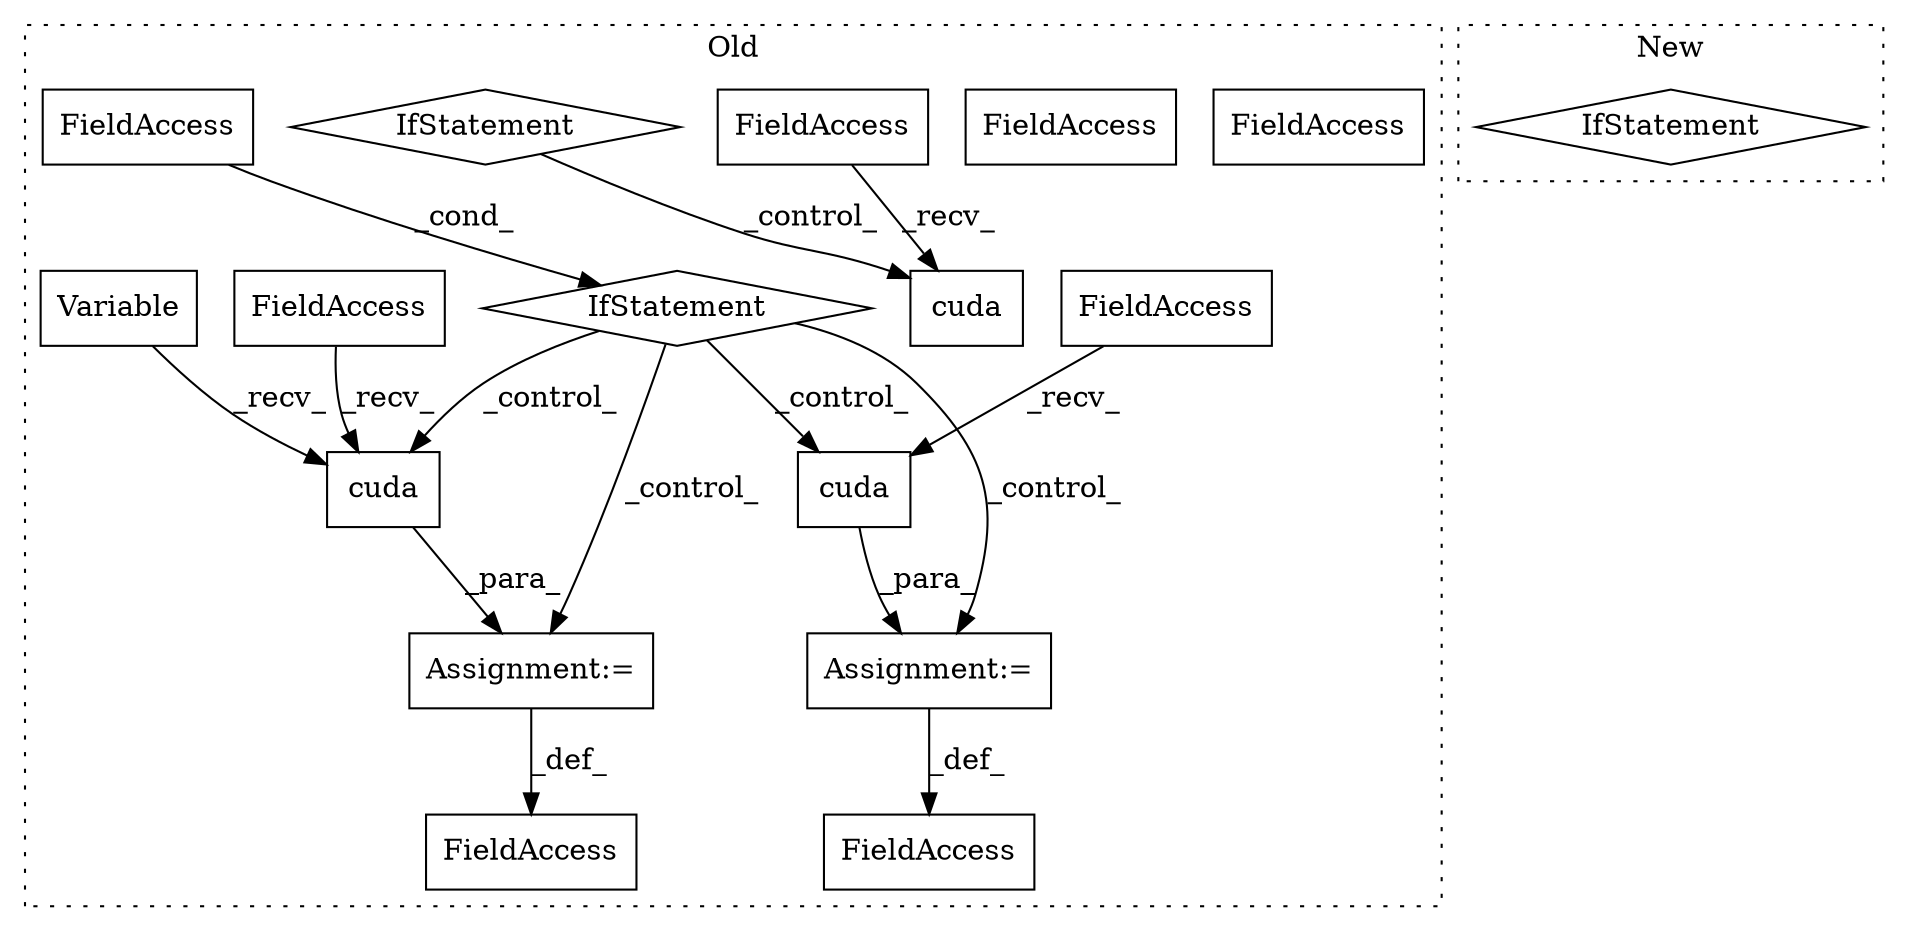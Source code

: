 digraph G {
subgraph cluster0 {
1 [label="cuda" a="32" s="4987" l="6" shape="box"];
3 [label="IfStatement" a="25" s="4890,4903" l="4,2" shape="diamond"];
4 [label="Assignment:=" a="7" s="4972" l="1" shape="box"];
5 [label="Assignment:=" a="7" s="4928" l="1" shape="box"];
6 [label="cuda" a="32" s="4943" l="6" shape="box"];
7 [label="FieldAccess" a="22" s="4894" l="4" shape="box"];
8 [label="FieldAccess" a="22" s="4959" l="13" shape="box"];
9 [label="FieldAccess" a="22" s="4915" l="13" shape="box"];
10 [label="FieldAccess" a="22" s="4296" l="4" shape="box"];
11 [label="FieldAccess" a="22" s="4973" l="13" shape="box"];
12 [label="IfStatement" a="25" s="5210,5223" l="4,2" shape="diamond"];
13 [label="cuda" a="32" s="5295" l="6" shape="box"];
14 [label="FieldAccess" a="22" s="5283" l="11" shape="box"];
15 [label="Variable" a="32" s="4824,4881" l="9,1" shape="box"];
16 [label="FieldAccess" a="22" s="4929" l="13" shape="box"];
17 [label="FieldAccess" a="22" s="4894" l="4" shape="box"];
label = "Old";
style="dotted";
}
subgraph cluster1 {
2 [label="IfStatement" a="25" s="3930" l="3" shape="diamond"];
label = "New";
style="dotted";
}
1 -> 4 [label="_para_"];
3 -> 4 [label="_control_"];
3 -> 5 [label="_control_"];
3 -> 6 [label="_control_"];
3 -> 1 [label="_control_"];
4 -> 8 [label="_def_"];
5 -> 9 [label="_def_"];
6 -> 5 [label="_para_"];
11 -> 1 [label="_recv_"];
12 -> 13 [label="_control_"];
14 -> 13 [label="_recv_"];
15 -> 1 [label="_recv_"];
16 -> 6 [label="_recv_"];
17 -> 3 [label="_cond_"];
}